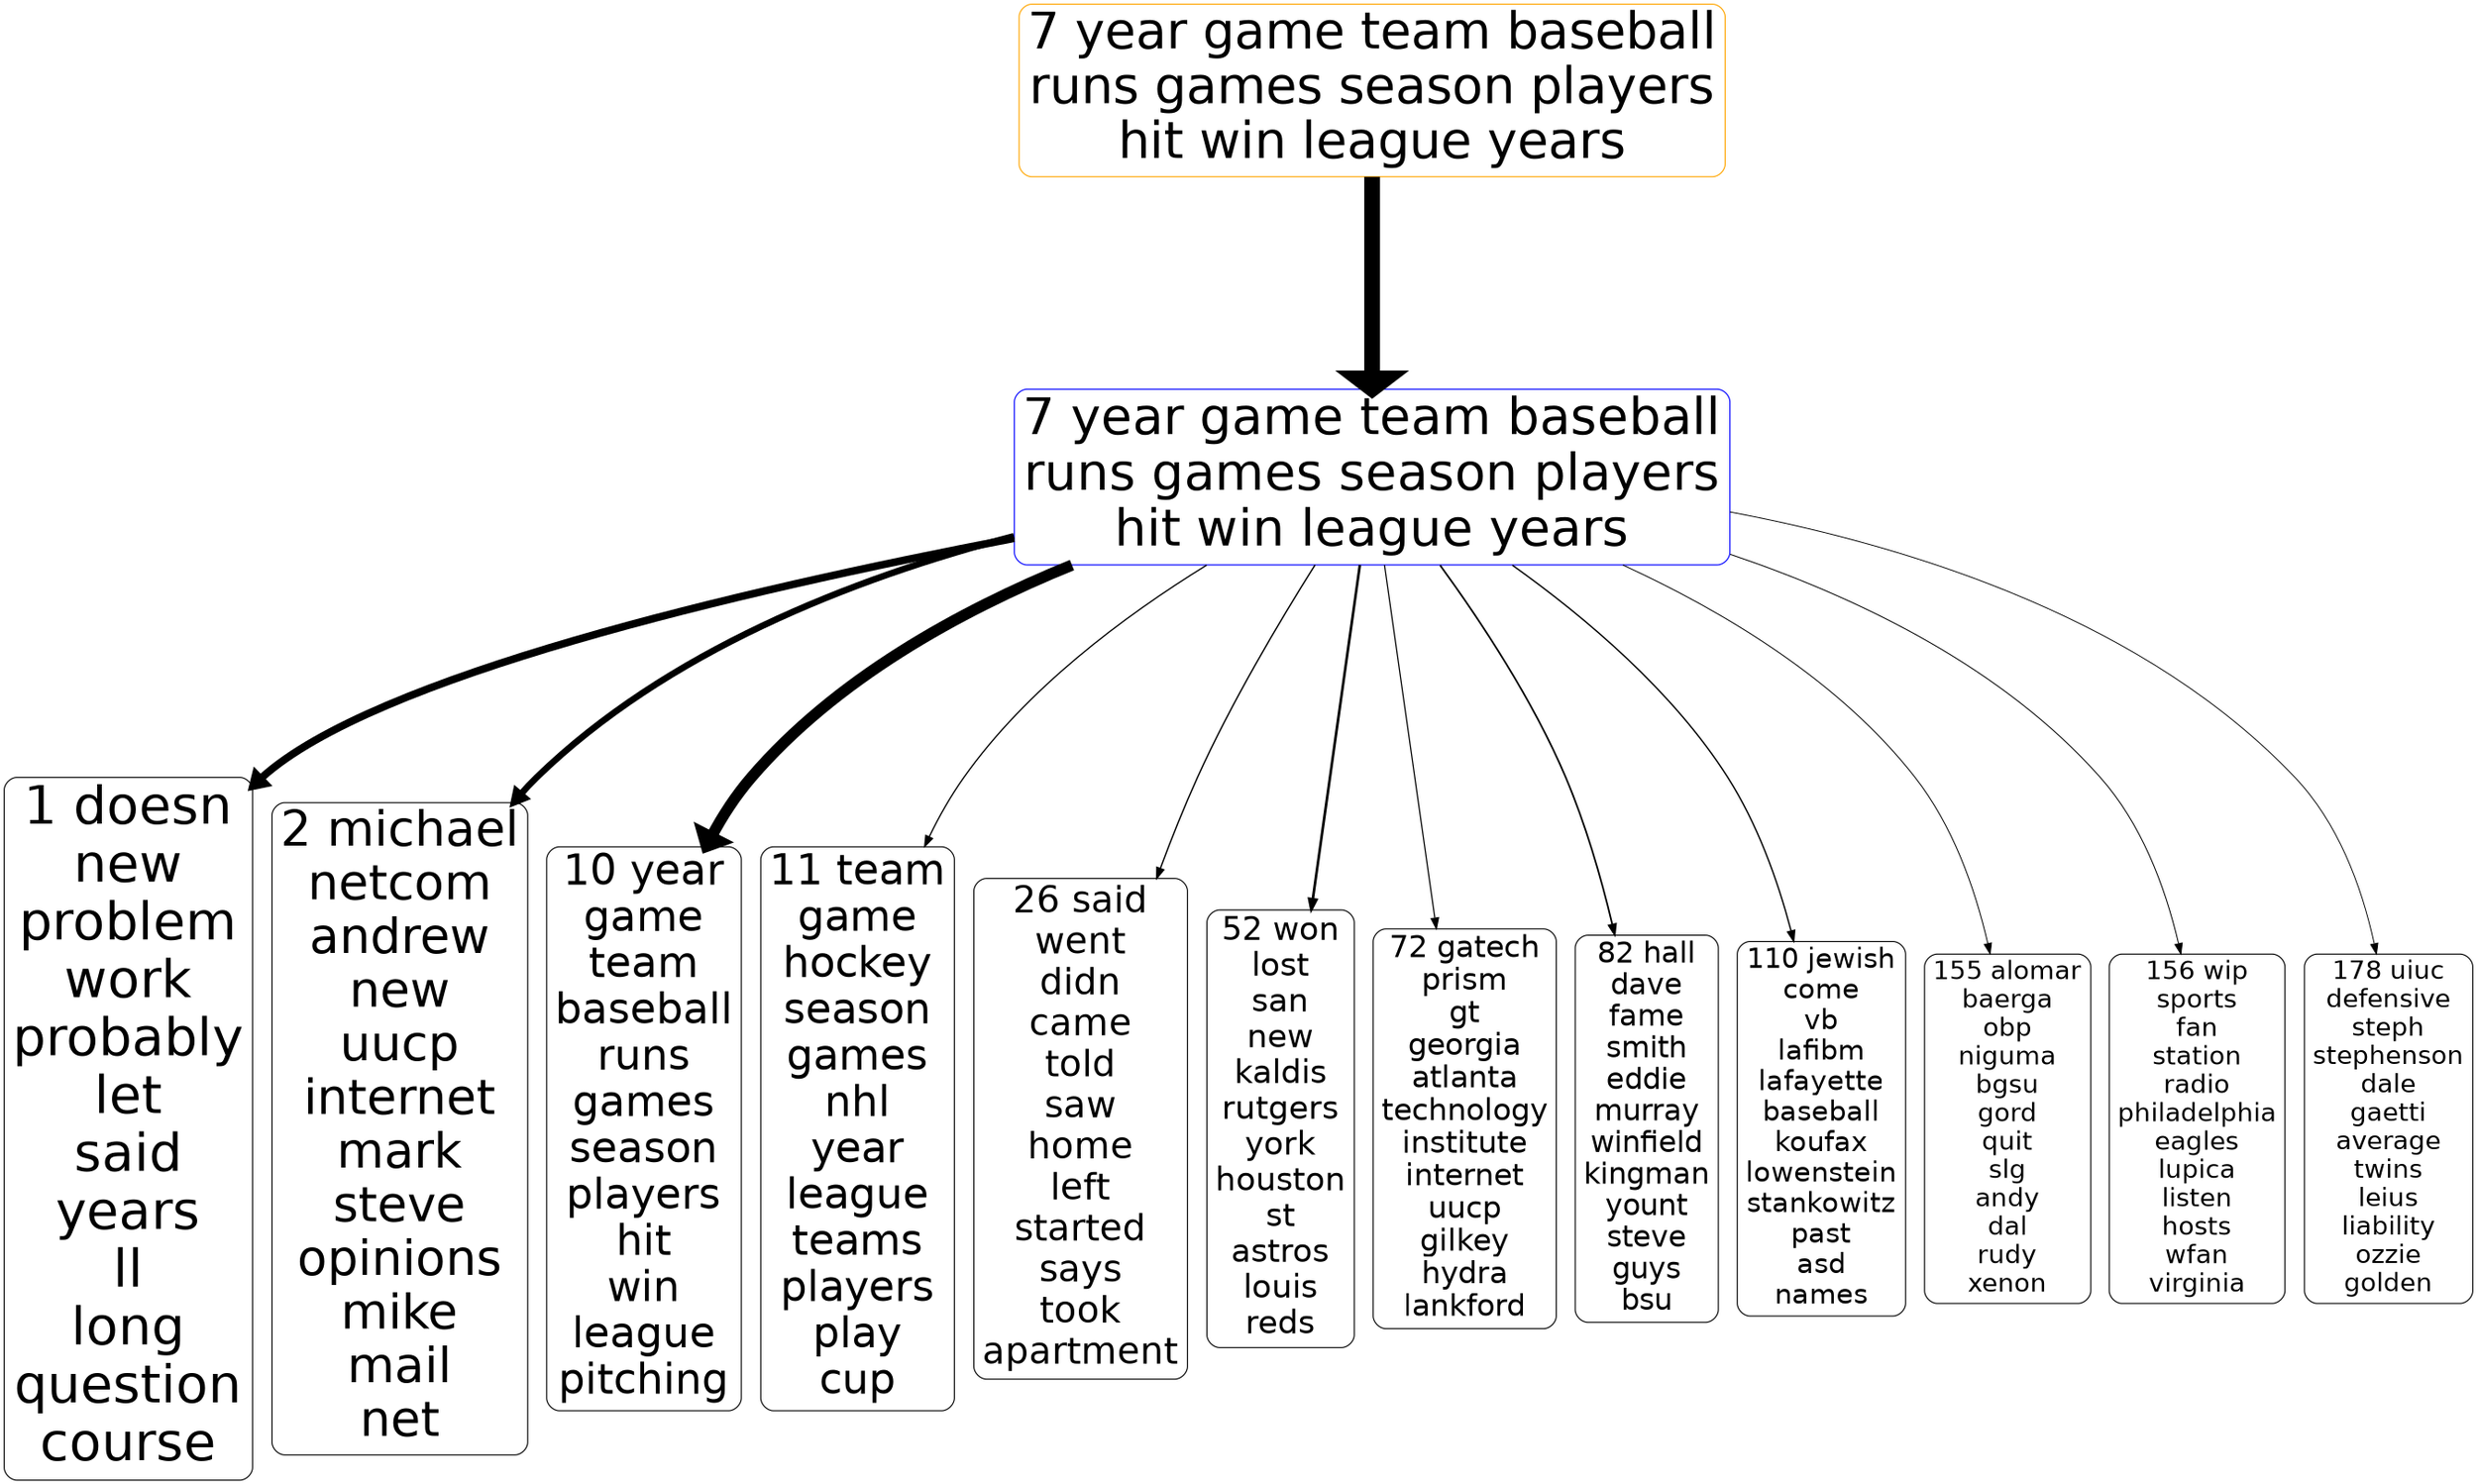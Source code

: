 digraph G {
size="18,18!";ranksep=4; ratio = auto; layers="1:2:3:4:5";
graph [fontname = "helvetica"];node [fontname = "helvetica"];edge [fontname = "helvetica"];ranksep=2.8;
"3_7" [ rank =3,fontsize =47.5897, shape=box, style="rounded", color=orange, label="7 year game team baseball
runs games season players
hit win league years"]
"3_7" -> "2_7" [penwidth=14.9393,dir=forward]
"2_7" [rank =4,fontsize =48.2896, shape=box, style="rounded", color=blue,label="7 year game team baseball
runs games season players
hit win league years"]
"2_7" [ rank =2,fontsize =48.2896, shape=box, style="rounded", color=blue, label="7 year game team baseball
runs games season players
hit win league years"]
"2_7" -> "1_1" [penwidth=7.2144,dir=forward]
"1_1" [rank =3,fontsize =50, shape=box, style="rounded", color=black,label="1 doesn
new
problem
work
probably
let
said
years
ll
long
question
course"]
"2_7" -> "1_2" [penwidth=6.153,dir=forward]
"1_2" [rank =3,fontsize =46.1741, shape=box, style="rounded", color=black,label="2 michael
netcom
andrew
new
uucp
internet
mark
steve
opinions
mike
mail
net"]
"2_7" -> "1_10" [penwidth=10.6512,dir=forward]
"1_10" [rank =3,fontsize =39.7848, shape=box, style="rounded", color=black,label="10 year
game
team
baseball
runs
games
season
players
hit
win
league
pitching"]
"2_7" -> "1_11" [penwidth=1.204,dir=forward]
"1_11" [rank =3,fontsize =39.7004, shape=box, style="rounded", color=black,label="11 team
game
hockey
season
games
nhl
year
league
teams
players
play
cup"]
"2_7" -> "1_26" [penwidth=1.2904,dir=forward]
"1_26" [rank =3,fontsize =35.2628, shape=box, style="rounded", color=black,label="26 said
went
didn
came
told
saw
home
left
started
says
took
apartment"]
"2_7" -> "1_52" [penwidth=2.4878,dir=forward]
"1_52" [rank =3,fontsize =30.4967, shape=box, style="rounded", color=black,label="52 won
lost
san
new
kaldis
rutgers
york
houston
st
astros
louis
reds"]
"2_7" -> "1_72" [penwidth=1.1109,dir=forward]
"1_72" [rank =3,fontsize =28.348, shape=box, style="rounded", color=black,label="72 gatech
prism
gt
georgia
atlanta
technology
institute
internet
uucp
gilkey
hydra
lankford"]
"2_7" -> "1_82" [penwidth=1.5992,dir=forward]
"1_82" [rank =3,fontsize =27.5562, shape=box, style="rounded", color=black,label="82 hall
dave
fame
smith
eddie
murray
winfield
kingman
yount
steve
guys
bsu"]
"2_7" -> "1_110" [penwidth=1.3022,dir=forward]
"1_110" [rank =3,fontsize =26.3948, shape=box, style="rounded", color=black,label="110 jewish
come
vb
lafibm
lafayette
baseball
koufax
lowenstein
stankowitz
past
asd
names"]
"2_7" -> "1_155" [penwidth=0.87892,dir=forward]
"1_155" [rank =3,fontsize =24.7268, shape=box, style="rounded", color=black,label="155 alomar
baerga
obp
niguma
bgsu
gord
quit
slg
andy
dal
rudy
xenon"]
"2_7" -> "1_156" [penwidth=0.89626,dir=forward]
"1_156" [rank =3,fontsize =24.7198, shape=box, style="rounded", color=black,label="156 wip
sports
fan
station
radio
philadelphia
eagles
lupica
listen
hosts
wfan
virginia"]
"2_7" -> "1_178" [penwidth=0.82473,dir=forward]
"1_178" [rank =3,fontsize =24.3075, shape=box, style="rounded", color=black,label="178 uiuc
defensive
steph
stephenson
dale
gaetti
average
twins
leius
liability
ozzie
golden"]
{rank=same; "1_1" "1_2" "1_10" "1_11" "1_26" "1_52" "1_72" "1_82" "1_110" "1_155" "1_156" "1_178"}{rank=same; "2_7" "2_7"}{rank=same; "3_7"}{rank=same;}{rank=same;}}